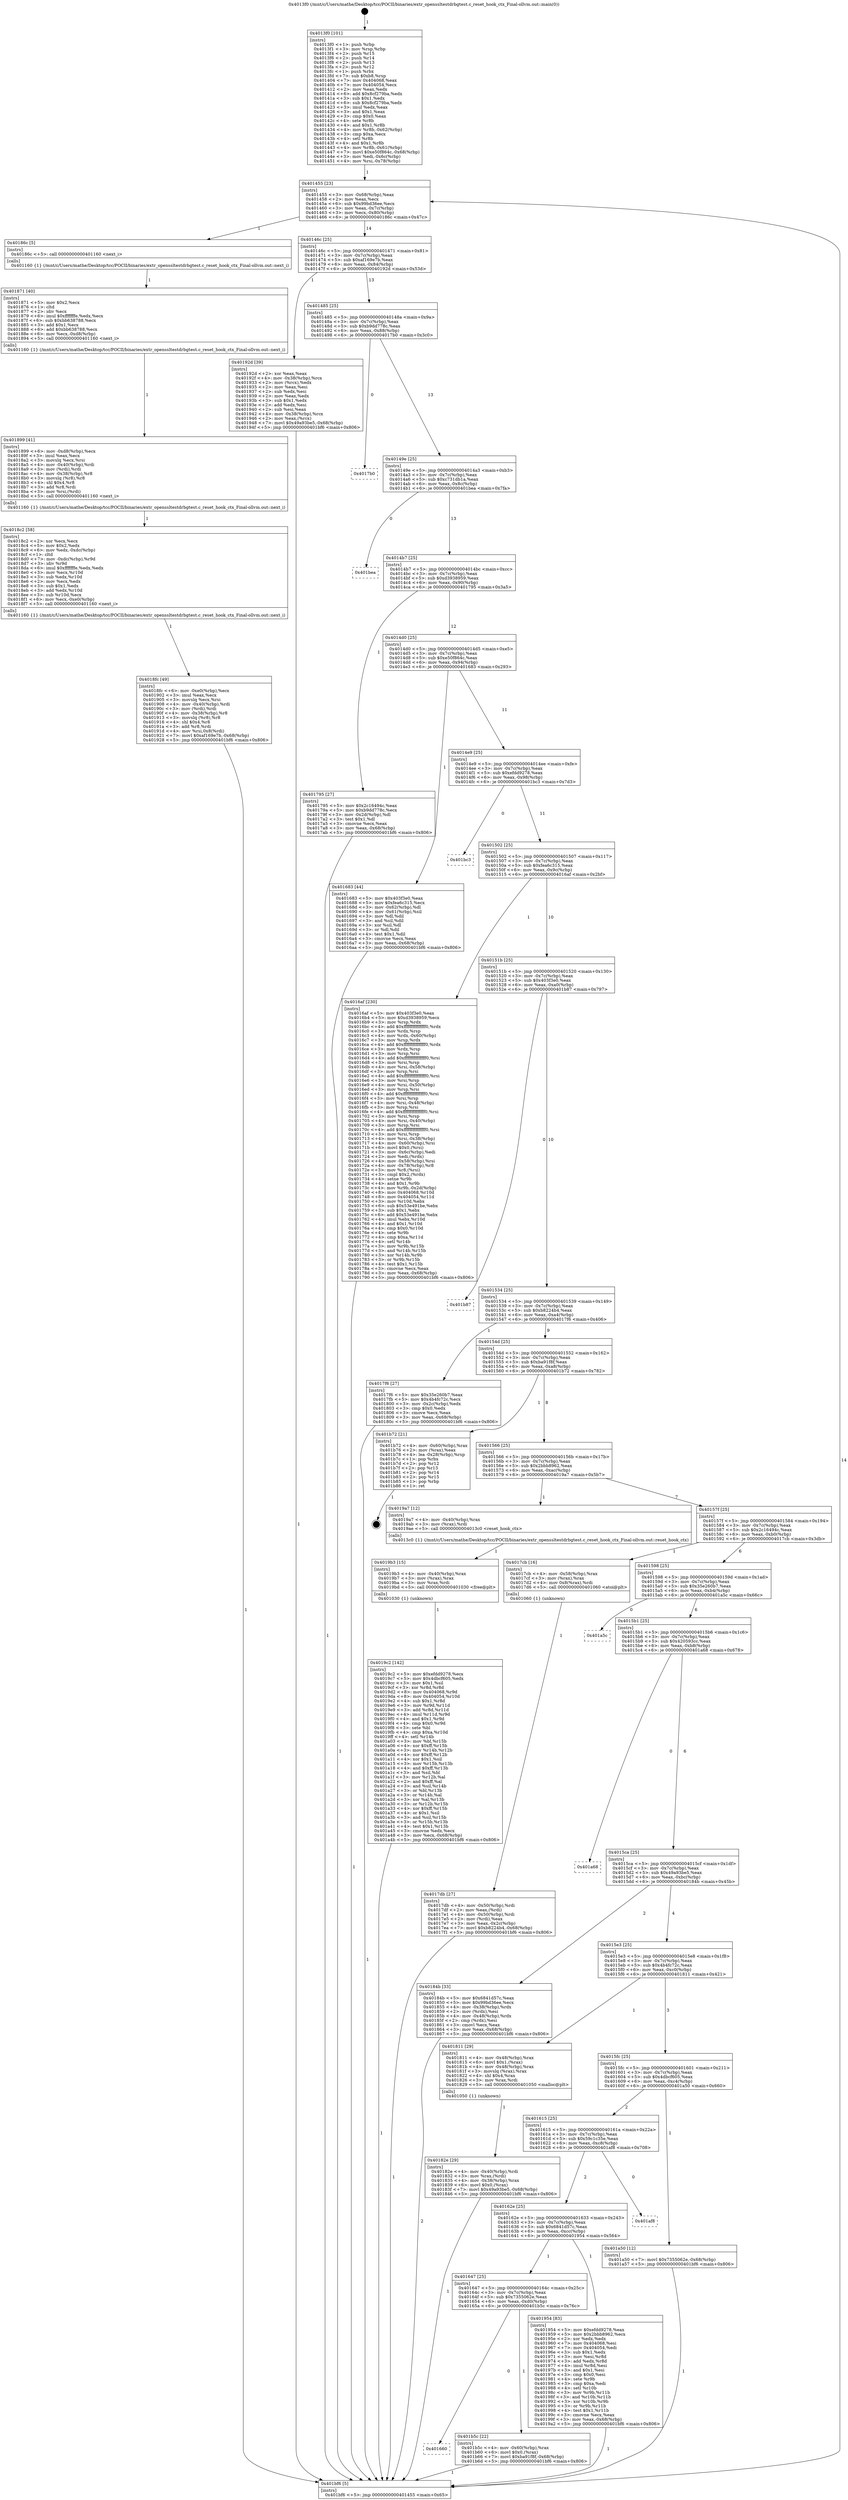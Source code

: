 digraph "0x4013f0" {
  label = "0x4013f0 (/mnt/c/Users/mathe/Desktop/tcc/POCII/binaries/extr_openssltestdrbgtest.c_reset_hook_ctx_Final-ollvm.out::main(0))"
  labelloc = "t"
  node[shape=record]

  Entry [label="",width=0.3,height=0.3,shape=circle,fillcolor=black,style=filled]
  "0x401455" [label="{
     0x401455 [23]\l
     | [instrs]\l
     &nbsp;&nbsp;0x401455 \<+3\>: mov -0x68(%rbp),%eax\l
     &nbsp;&nbsp;0x401458 \<+2\>: mov %eax,%ecx\l
     &nbsp;&nbsp;0x40145a \<+6\>: sub $0x99bd36ee,%ecx\l
     &nbsp;&nbsp;0x401460 \<+3\>: mov %eax,-0x7c(%rbp)\l
     &nbsp;&nbsp;0x401463 \<+3\>: mov %ecx,-0x80(%rbp)\l
     &nbsp;&nbsp;0x401466 \<+6\>: je 000000000040186c \<main+0x47c\>\l
  }"]
  "0x40186c" [label="{
     0x40186c [5]\l
     | [instrs]\l
     &nbsp;&nbsp;0x40186c \<+5\>: call 0000000000401160 \<next_i\>\l
     | [calls]\l
     &nbsp;&nbsp;0x401160 \{1\} (/mnt/c/Users/mathe/Desktop/tcc/POCII/binaries/extr_openssltestdrbgtest.c_reset_hook_ctx_Final-ollvm.out::next_i)\l
  }"]
  "0x40146c" [label="{
     0x40146c [25]\l
     | [instrs]\l
     &nbsp;&nbsp;0x40146c \<+5\>: jmp 0000000000401471 \<main+0x81\>\l
     &nbsp;&nbsp;0x401471 \<+3\>: mov -0x7c(%rbp),%eax\l
     &nbsp;&nbsp;0x401474 \<+5\>: sub $0xaf169e7b,%eax\l
     &nbsp;&nbsp;0x401479 \<+6\>: mov %eax,-0x84(%rbp)\l
     &nbsp;&nbsp;0x40147f \<+6\>: je 000000000040192d \<main+0x53d\>\l
  }"]
  Exit [label="",width=0.3,height=0.3,shape=circle,fillcolor=black,style=filled,peripheries=2]
  "0x40192d" [label="{
     0x40192d [39]\l
     | [instrs]\l
     &nbsp;&nbsp;0x40192d \<+2\>: xor %eax,%eax\l
     &nbsp;&nbsp;0x40192f \<+4\>: mov -0x38(%rbp),%rcx\l
     &nbsp;&nbsp;0x401933 \<+2\>: mov (%rcx),%edx\l
     &nbsp;&nbsp;0x401935 \<+2\>: mov %eax,%esi\l
     &nbsp;&nbsp;0x401937 \<+2\>: sub %edx,%esi\l
     &nbsp;&nbsp;0x401939 \<+2\>: mov %eax,%edx\l
     &nbsp;&nbsp;0x40193b \<+3\>: sub $0x1,%edx\l
     &nbsp;&nbsp;0x40193e \<+2\>: add %edx,%esi\l
     &nbsp;&nbsp;0x401940 \<+2\>: sub %esi,%eax\l
     &nbsp;&nbsp;0x401942 \<+4\>: mov -0x38(%rbp),%rcx\l
     &nbsp;&nbsp;0x401946 \<+2\>: mov %eax,(%rcx)\l
     &nbsp;&nbsp;0x401948 \<+7\>: movl $0x49a93be5,-0x68(%rbp)\l
     &nbsp;&nbsp;0x40194f \<+5\>: jmp 0000000000401bf6 \<main+0x806\>\l
  }"]
  "0x401485" [label="{
     0x401485 [25]\l
     | [instrs]\l
     &nbsp;&nbsp;0x401485 \<+5\>: jmp 000000000040148a \<main+0x9a\>\l
     &nbsp;&nbsp;0x40148a \<+3\>: mov -0x7c(%rbp),%eax\l
     &nbsp;&nbsp;0x40148d \<+5\>: sub $0xb9dd778c,%eax\l
     &nbsp;&nbsp;0x401492 \<+6\>: mov %eax,-0x88(%rbp)\l
     &nbsp;&nbsp;0x401498 \<+6\>: je 00000000004017b0 \<main+0x3c0\>\l
  }"]
  "0x401660" [label="{
     0x401660\l
  }", style=dashed]
  "0x4017b0" [label="{
     0x4017b0\l
  }", style=dashed]
  "0x40149e" [label="{
     0x40149e [25]\l
     | [instrs]\l
     &nbsp;&nbsp;0x40149e \<+5\>: jmp 00000000004014a3 \<main+0xb3\>\l
     &nbsp;&nbsp;0x4014a3 \<+3\>: mov -0x7c(%rbp),%eax\l
     &nbsp;&nbsp;0x4014a6 \<+5\>: sub $0xc731db1a,%eax\l
     &nbsp;&nbsp;0x4014ab \<+6\>: mov %eax,-0x8c(%rbp)\l
     &nbsp;&nbsp;0x4014b1 \<+6\>: je 0000000000401bea \<main+0x7fa\>\l
  }"]
  "0x401b5c" [label="{
     0x401b5c [22]\l
     | [instrs]\l
     &nbsp;&nbsp;0x401b5c \<+4\>: mov -0x60(%rbp),%rax\l
     &nbsp;&nbsp;0x401b60 \<+6\>: movl $0x0,(%rax)\l
     &nbsp;&nbsp;0x401b66 \<+7\>: movl $0xba91f8f,-0x68(%rbp)\l
     &nbsp;&nbsp;0x401b6d \<+5\>: jmp 0000000000401bf6 \<main+0x806\>\l
  }"]
  "0x401bea" [label="{
     0x401bea\l
  }", style=dashed]
  "0x4014b7" [label="{
     0x4014b7 [25]\l
     | [instrs]\l
     &nbsp;&nbsp;0x4014b7 \<+5\>: jmp 00000000004014bc \<main+0xcc\>\l
     &nbsp;&nbsp;0x4014bc \<+3\>: mov -0x7c(%rbp),%eax\l
     &nbsp;&nbsp;0x4014bf \<+5\>: sub $0xd3938959,%eax\l
     &nbsp;&nbsp;0x4014c4 \<+6\>: mov %eax,-0x90(%rbp)\l
     &nbsp;&nbsp;0x4014ca \<+6\>: je 0000000000401795 \<main+0x3a5\>\l
  }"]
  "0x4019c2" [label="{
     0x4019c2 [142]\l
     | [instrs]\l
     &nbsp;&nbsp;0x4019c2 \<+5\>: mov $0xefdd9278,%ecx\l
     &nbsp;&nbsp;0x4019c7 \<+5\>: mov $0x4dbcf605,%edx\l
     &nbsp;&nbsp;0x4019cc \<+3\>: mov $0x1,%sil\l
     &nbsp;&nbsp;0x4019cf \<+3\>: xor %r8d,%r8d\l
     &nbsp;&nbsp;0x4019d2 \<+8\>: mov 0x404068,%r9d\l
     &nbsp;&nbsp;0x4019da \<+8\>: mov 0x404054,%r10d\l
     &nbsp;&nbsp;0x4019e2 \<+4\>: sub $0x1,%r8d\l
     &nbsp;&nbsp;0x4019e6 \<+3\>: mov %r9d,%r11d\l
     &nbsp;&nbsp;0x4019e9 \<+3\>: add %r8d,%r11d\l
     &nbsp;&nbsp;0x4019ec \<+4\>: imul %r11d,%r9d\l
     &nbsp;&nbsp;0x4019f0 \<+4\>: and $0x1,%r9d\l
     &nbsp;&nbsp;0x4019f4 \<+4\>: cmp $0x0,%r9d\l
     &nbsp;&nbsp;0x4019f8 \<+3\>: sete %bl\l
     &nbsp;&nbsp;0x4019fb \<+4\>: cmp $0xa,%r10d\l
     &nbsp;&nbsp;0x4019ff \<+4\>: setl %r14b\l
     &nbsp;&nbsp;0x401a03 \<+3\>: mov %bl,%r15b\l
     &nbsp;&nbsp;0x401a06 \<+4\>: xor $0xff,%r15b\l
     &nbsp;&nbsp;0x401a0a \<+3\>: mov %r14b,%r12b\l
     &nbsp;&nbsp;0x401a0d \<+4\>: xor $0xff,%r12b\l
     &nbsp;&nbsp;0x401a11 \<+4\>: xor $0x1,%sil\l
     &nbsp;&nbsp;0x401a15 \<+3\>: mov %r15b,%r13b\l
     &nbsp;&nbsp;0x401a18 \<+4\>: and $0xff,%r13b\l
     &nbsp;&nbsp;0x401a1c \<+3\>: and %sil,%bl\l
     &nbsp;&nbsp;0x401a1f \<+3\>: mov %r12b,%al\l
     &nbsp;&nbsp;0x401a22 \<+2\>: and $0xff,%al\l
     &nbsp;&nbsp;0x401a24 \<+3\>: and %sil,%r14b\l
     &nbsp;&nbsp;0x401a27 \<+3\>: or %bl,%r13b\l
     &nbsp;&nbsp;0x401a2a \<+3\>: or %r14b,%al\l
     &nbsp;&nbsp;0x401a2d \<+3\>: xor %al,%r13b\l
     &nbsp;&nbsp;0x401a30 \<+3\>: or %r12b,%r15b\l
     &nbsp;&nbsp;0x401a33 \<+4\>: xor $0xff,%r15b\l
     &nbsp;&nbsp;0x401a37 \<+4\>: or $0x1,%sil\l
     &nbsp;&nbsp;0x401a3b \<+3\>: and %sil,%r15b\l
     &nbsp;&nbsp;0x401a3e \<+3\>: or %r15b,%r13b\l
     &nbsp;&nbsp;0x401a41 \<+4\>: test $0x1,%r13b\l
     &nbsp;&nbsp;0x401a45 \<+3\>: cmovne %edx,%ecx\l
     &nbsp;&nbsp;0x401a48 \<+3\>: mov %ecx,-0x68(%rbp)\l
     &nbsp;&nbsp;0x401a4b \<+5\>: jmp 0000000000401bf6 \<main+0x806\>\l
  }"]
  "0x401795" [label="{
     0x401795 [27]\l
     | [instrs]\l
     &nbsp;&nbsp;0x401795 \<+5\>: mov $0x2c16494c,%eax\l
     &nbsp;&nbsp;0x40179a \<+5\>: mov $0xb9dd778c,%ecx\l
     &nbsp;&nbsp;0x40179f \<+3\>: mov -0x2d(%rbp),%dl\l
     &nbsp;&nbsp;0x4017a2 \<+3\>: test $0x1,%dl\l
     &nbsp;&nbsp;0x4017a5 \<+3\>: cmovne %ecx,%eax\l
     &nbsp;&nbsp;0x4017a8 \<+3\>: mov %eax,-0x68(%rbp)\l
     &nbsp;&nbsp;0x4017ab \<+5\>: jmp 0000000000401bf6 \<main+0x806\>\l
  }"]
  "0x4014d0" [label="{
     0x4014d0 [25]\l
     | [instrs]\l
     &nbsp;&nbsp;0x4014d0 \<+5\>: jmp 00000000004014d5 \<main+0xe5\>\l
     &nbsp;&nbsp;0x4014d5 \<+3\>: mov -0x7c(%rbp),%eax\l
     &nbsp;&nbsp;0x4014d8 \<+5\>: sub $0xe50f864c,%eax\l
     &nbsp;&nbsp;0x4014dd \<+6\>: mov %eax,-0x94(%rbp)\l
     &nbsp;&nbsp;0x4014e3 \<+6\>: je 0000000000401683 \<main+0x293\>\l
  }"]
  "0x4019b3" [label="{
     0x4019b3 [15]\l
     | [instrs]\l
     &nbsp;&nbsp;0x4019b3 \<+4\>: mov -0x40(%rbp),%rax\l
     &nbsp;&nbsp;0x4019b7 \<+3\>: mov (%rax),%rax\l
     &nbsp;&nbsp;0x4019ba \<+3\>: mov %rax,%rdi\l
     &nbsp;&nbsp;0x4019bd \<+5\>: call 0000000000401030 \<free@plt\>\l
     | [calls]\l
     &nbsp;&nbsp;0x401030 \{1\} (unknown)\l
  }"]
  "0x401683" [label="{
     0x401683 [44]\l
     | [instrs]\l
     &nbsp;&nbsp;0x401683 \<+5\>: mov $0x403f3e0,%eax\l
     &nbsp;&nbsp;0x401688 \<+5\>: mov $0xfea6c315,%ecx\l
     &nbsp;&nbsp;0x40168d \<+3\>: mov -0x62(%rbp),%dl\l
     &nbsp;&nbsp;0x401690 \<+4\>: mov -0x61(%rbp),%sil\l
     &nbsp;&nbsp;0x401694 \<+3\>: mov %dl,%dil\l
     &nbsp;&nbsp;0x401697 \<+3\>: and %sil,%dil\l
     &nbsp;&nbsp;0x40169a \<+3\>: xor %sil,%dl\l
     &nbsp;&nbsp;0x40169d \<+3\>: or %dl,%dil\l
     &nbsp;&nbsp;0x4016a0 \<+4\>: test $0x1,%dil\l
     &nbsp;&nbsp;0x4016a4 \<+3\>: cmovne %ecx,%eax\l
     &nbsp;&nbsp;0x4016a7 \<+3\>: mov %eax,-0x68(%rbp)\l
     &nbsp;&nbsp;0x4016aa \<+5\>: jmp 0000000000401bf6 \<main+0x806\>\l
  }"]
  "0x4014e9" [label="{
     0x4014e9 [25]\l
     | [instrs]\l
     &nbsp;&nbsp;0x4014e9 \<+5\>: jmp 00000000004014ee \<main+0xfe\>\l
     &nbsp;&nbsp;0x4014ee \<+3\>: mov -0x7c(%rbp),%eax\l
     &nbsp;&nbsp;0x4014f1 \<+5\>: sub $0xefdd9278,%eax\l
     &nbsp;&nbsp;0x4014f6 \<+6\>: mov %eax,-0x98(%rbp)\l
     &nbsp;&nbsp;0x4014fc \<+6\>: je 0000000000401bc3 \<main+0x7d3\>\l
  }"]
  "0x401bf6" [label="{
     0x401bf6 [5]\l
     | [instrs]\l
     &nbsp;&nbsp;0x401bf6 \<+5\>: jmp 0000000000401455 \<main+0x65\>\l
  }"]
  "0x4013f0" [label="{
     0x4013f0 [101]\l
     | [instrs]\l
     &nbsp;&nbsp;0x4013f0 \<+1\>: push %rbp\l
     &nbsp;&nbsp;0x4013f1 \<+3\>: mov %rsp,%rbp\l
     &nbsp;&nbsp;0x4013f4 \<+2\>: push %r15\l
     &nbsp;&nbsp;0x4013f6 \<+2\>: push %r14\l
     &nbsp;&nbsp;0x4013f8 \<+2\>: push %r13\l
     &nbsp;&nbsp;0x4013fa \<+2\>: push %r12\l
     &nbsp;&nbsp;0x4013fc \<+1\>: push %rbx\l
     &nbsp;&nbsp;0x4013fd \<+7\>: sub $0xb8,%rsp\l
     &nbsp;&nbsp;0x401404 \<+7\>: mov 0x404068,%eax\l
     &nbsp;&nbsp;0x40140b \<+7\>: mov 0x404054,%ecx\l
     &nbsp;&nbsp;0x401412 \<+2\>: mov %eax,%edx\l
     &nbsp;&nbsp;0x401414 \<+6\>: add $0x8cf279ba,%edx\l
     &nbsp;&nbsp;0x40141a \<+3\>: sub $0x1,%edx\l
     &nbsp;&nbsp;0x40141d \<+6\>: sub $0x8cf279ba,%edx\l
     &nbsp;&nbsp;0x401423 \<+3\>: imul %edx,%eax\l
     &nbsp;&nbsp;0x401426 \<+3\>: and $0x1,%eax\l
     &nbsp;&nbsp;0x401429 \<+3\>: cmp $0x0,%eax\l
     &nbsp;&nbsp;0x40142c \<+4\>: sete %r8b\l
     &nbsp;&nbsp;0x401430 \<+4\>: and $0x1,%r8b\l
     &nbsp;&nbsp;0x401434 \<+4\>: mov %r8b,-0x62(%rbp)\l
     &nbsp;&nbsp;0x401438 \<+3\>: cmp $0xa,%ecx\l
     &nbsp;&nbsp;0x40143b \<+4\>: setl %r8b\l
     &nbsp;&nbsp;0x40143f \<+4\>: and $0x1,%r8b\l
     &nbsp;&nbsp;0x401443 \<+4\>: mov %r8b,-0x61(%rbp)\l
     &nbsp;&nbsp;0x401447 \<+7\>: movl $0xe50f864c,-0x68(%rbp)\l
     &nbsp;&nbsp;0x40144e \<+3\>: mov %edi,-0x6c(%rbp)\l
     &nbsp;&nbsp;0x401451 \<+4\>: mov %rsi,-0x78(%rbp)\l
  }"]
  "0x401647" [label="{
     0x401647 [25]\l
     | [instrs]\l
     &nbsp;&nbsp;0x401647 \<+5\>: jmp 000000000040164c \<main+0x25c\>\l
     &nbsp;&nbsp;0x40164c \<+3\>: mov -0x7c(%rbp),%eax\l
     &nbsp;&nbsp;0x40164f \<+5\>: sub $0x7355062e,%eax\l
     &nbsp;&nbsp;0x401654 \<+6\>: mov %eax,-0xd0(%rbp)\l
     &nbsp;&nbsp;0x40165a \<+6\>: je 0000000000401b5c \<main+0x76c\>\l
  }"]
  "0x401bc3" [label="{
     0x401bc3\l
  }", style=dashed]
  "0x401502" [label="{
     0x401502 [25]\l
     | [instrs]\l
     &nbsp;&nbsp;0x401502 \<+5\>: jmp 0000000000401507 \<main+0x117\>\l
     &nbsp;&nbsp;0x401507 \<+3\>: mov -0x7c(%rbp),%eax\l
     &nbsp;&nbsp;0x40150a \<+5\>: sub $0xfea6c315,%eax\l
     &nbsp;&nbsp;0x40150f \<+6\>: mov %eax,-0x9c(%rbp)\l
     &nbsp;&nbsp;0x401515 \<+6\>: je 00000000004016af \<main+0x2bf\>\l
  }"]
  "0x401954" [label="{
     0x401954 [83]\l
     | [instrs]\l
     &nbsp;&nbsp;0x401954 \<+5\>: mov $0xefdd9278,%eax\l
     &nbsp;&nbsp;0x401959 \<+5\>: mov $0x2bbb8962,%ecx\l
     &nbsp;&nbsp;0x40195e \<+2\>: xor %edx,%edx\l
     &nbsp;&nbsp;0x401960 \<+7\>: mov 0x404068,%esi\l
     &nbsp;&nbsp;0x401967 \<+7\>: mov 0x404054,%edi\l
     &nbsp;&nbsp;0x40196e \<+3\>: sub $0x1,%edx\l
     &nbsp;&nbsp;0x401971 \<+3\>: mov %esi,%r8d\l
     &nbsp;&nbsp;0x401974 \<+3\>: add %edx,%r8d\l
     &nbsp;&nbsp;0x401977 \<+4\>: imul %r8d,%esi\l
     &nbsp;&nbsp;0x40197b \<+3\>: and $0x1,%esi\l
     &nbsp;&nbsp;0x40197e \<+3\>: cmp $0x0,%esi\l
     &nbsp;&nbsp;0x401981 \<+4\>: sete %r9b\l
     &nbsp;&nbsp;0x401985 \<+3\>: cmp $0xa,%edi\l
     &nbsp;&nbsp;0x401988 \<+4\>: setl %r10b\l
     &nbsp;&nbsp;0x40198c \<+3\>: mov %r9b,%r11b\l
     &nbsp;&nbsp;0x40198f \<+3\>: and %r10b,%r11b\l
     &nbsp;&nbsp;0x401992 \<+3\>: xor %r10b,%r9b\l
     &nbsp;&nbsp;0x401995 \<+3\>: or %r9b,%r11b\l
     &nbsp;&nbsp;0x401998 \<+4\>: test $0x1,%r11b\l
     &nbsp;&nbsp;0x40199c \<+3\>: cmovne %ecx,%eax\l
     &nbsp;&nbsp;0x40199f \<+3\>: mov %eax,-0x68(%rbp)\l
     &nbsp;&nbsp;0x4019a2 \<+5\>: jmp 0000000000401bf6 \<main+0x806\>\l
  }"]
  "0x4016af" [label="{
     0x4016af [230]\l
     | [instrs]\l
     &nbsp;&nbsp;0x4016af \<+5\>: mov $0x403f3e0,%eax\l
     &nbsp;&nbsp;0x4016b4 \<+5\>: mov $0xd3938959,%ecx\l
     &nbsp;&nbsp;0x4016b9 \<+3\>: mov %rsp,%rdx\l
     &nbsp;&nbsp;0x4016bc \<+4\>: add $0xfffffffffffffff0,%rdx\l
     &nbsp;&nbsp;0x4016c0 \<+3\>: mov %rdx,%rsp\l
     &nbsp;&nbsp;0x4016c3 \<+4\>: mov %rdx,-0x60(%rbp)\l
     &nbsp;&nbsp;0x4016c7 \<+3\>: mov %rsp,%rdx\l
     &nbsp;&nbsp;0x4016ca \<+4\>: add $0xfffffffffffffff0,%rdx\l
     &nbsp;&nbsp;0x4016ce \<+3\>: mov %rdx,%rsp\l
     &nbsp;&nbsp;0x4016d1 \<+3\>: mov %rsp,%rsi\l
     &nbsp;&nbsp;0x4016d4 \<+4\>: add $0xfffffffffffffff0,%rsi\l
     &nbsp;&nbsp;0x4016d8 \<+3\>: mov %rsi,%rsp\l
     &nbsp;&nbsp;0x4016db \<+4\>: mov %rsi,-0x58(%rbp)\l
     &nbsp;&nbsp;0x4016df \<+3\>: mov %rsp,%rsi\l
     &nbsp;&nbsp;0x4016e2 \<+4\>: add $0xfffffffffffffff0,%rsi\l
     &nbsp;&nbsp;0x4016e6 \<+3\>: mov %rsi,%rsp\l
     &nbsp;&nbsp;0x4016e9 \<+4\>: mov %rsi,-0x50(%rbp)\l
     &nbsp;&nbsp;0x4016ed \<+3\>: mov %rsp,%rsi\l
     &nbsp;&nbsp;0x4016f0 \<+4\>: add $0xfffffffffffffff0,%rsi\l
     &nbsp;&nbsp;0x4016f4 \<+3\>: mov %rsi,%rsp\l
     &nbsp;&nbsp;0x4016f7 \<+4\>: mov %rsi,-0x48(%rbp)\l
     &nbsp;&nbsp;0x4016fb \<+3\>: mov %rsp,%rsi\l
     &nbsp;&nbsp;0x4016fe \<+4\>: add $0xfffffffffffffff0,%rsi\l
     &nbsp;&nbsp;0x401702 \<+3\>: mov %rsi,%rsp\l
     &nbsp;&nbsp;0x401705 \<+4\>: mov %rsi,-0x40(%rbp)\l
     &nbsp;&nbsp;0x401709 \<+3\>: mov %rsp,%rsi\l
     &nbsp;&nbsp;0x40170c \<+4\>: add $0xfffffffffffffff0,%rsi\l
     &nbsp;&nbsp;0x401710 \<+3\>: mov %rsi,%rsp\l
     &nbsp;&nbsp;0x401713 \<+4\>: mov %rsi,-0x38(%rbp)\l
     &nbsp;&nbsp;0x401717 \<+4\>: mov -0x60(%rbp),%rsi\l
     &nbsp;&nbsp;0x40171b \<+6\>: movl $0x0,(%rsi)\l
     &nbsp;&nbsp;0x401721 \<+3\>: mov -0x6c(%rbp),%edi\l
     &nbsp;&nbsp;0x401724 \<+2\>: mov %edi,(%rdx)\l
     &nbsp;&nbsp;0x401726 \<+4\>: mov -0x58(%rbp),%rsi\l
     &nbsp;&nbsp;0x40172a \<+4\>: mov -0x78(%rbp),%r8\l
     &nbsp;&nbsp;0x40172e \<+3\>: mov %r8,(%rsi)\l
     &nbsp;&nbsp;0x401731 \<+3\>: cmpl $0x2,(%rdx)\l
     &nbsp;&nbsp;0x401734 \<+4\>: setne %r9b\l
     &nbsp;&nbsp;0x401738 \<+4\>: and $0x1,%r9b\l
     &nbsp;&nbsp;0x40173c \<+4\>: mov %r9b,-0x2d(%rbp)\l
     &nbsp;&nbsp;0x401740 \<+8\>: mov 0x404068,%r10d\l
     &nbsp;&nbsp;0x401748 \<+8\>: mov 0x404054,%r11d\l
     &nbsp;&nbsp;0x401750 \<+3\>: mov %r10d,%ebx\l
     &nbsp;&nbsp;0x401753 \<+6\>: sub $0x53e491be,%ebx\l
     &nbsp;&nbsp;0x401759 \<+3\>: sub $0x1,%ebx\l
     &nbsp;&nbsp;0x40175c \<+6\>: add $0x53e491be,%ebx\l
     &nbsp;&nbsp;0x401762 \<+4\>: imul %ebx,%r10d\l
     &nbsp;&nbsp;0x401766 \<+4\>: and $0x1,%r10d\l
     &nbsp;&nbsp;0x40176a \<+4\>: cmp $0x0,%r10d\l
     &nbsp;&nbsp;0x40176e \<+4\>: sete %r9b\l
     &nbsp;&nbsp;0x401772 \<+4\>: cmp $0xa,%r11d\l
     &nbsp;&nbsp;0x401776 \<+4\>: setl %r14b\l
     &nbsp;&nbsp;0x40177a \<+3\>: mov %r9b,%r15b\l
     &nbsp;&nbsp;0x40177d \<+3\>: and %r14b,%r15b\l
     &nbsp;&nbsp;0x401780 \<+3\>: xor %r14b,%r9b\l
     &nbsp;&nbsp;0x401783 \<+3\>: or %r9b,%r15b\l
     &nbsp;&nbsp;0x401786 \<+4\>: test $0x1,%r15b\l
     &nbsp;&nbsp;0x40178a \<+3\>: cmovne %ecx,%eax\l
     &nbsp;&nbsp;0x40178d \<+3\>: mov %eax,-0x68(%rbp)\l
     &nbsp;&nbsp;0x401790 \<+5\>: jmp 0000000000401bf6 \<main+0x806\>\l
  }"]
  "0x40151b" [label="{
     0x40151b [25]\l
     | [instrs]\l
     &nbsp;&nbsp;0x40151b \<+5\>: jmp 0000000000401520 \<main+0x130\>\l
     &nbsp;&nbsp;0x401520 \<+3\>: mov -0x7c(%rbp),%eax\l
     &nbsp;&nbsp;0x401523 \<+5\>: sub $0x403f3e0,%eax\l
     &nbsp;&nbsp;0x401528 \<+6\>: mov %eax,-0xa0(%rbp)\l
     &nbsp;&nbsp;0x40152e \<+6\>: je 0000000000401b87 \<main+0x797\>\l
  }"]
  "0x40162e" [label="{
     0x40162e [25]\l
     | [instrs]\l
     &nbsp;&nbsp;0x40162e \<+5\>: jmp 0000000000401633 \<main+0x243\>\l
     &nbsp;&nbsp;0x401633 \<+3\>: mov -0x7c(%rbp),%eax\l
     &nbsp;&nbsp;0x401636 \<+5\>: sub $0x6841d57c,%eax\l
     &nbsp;&nbsp;0x40163b \<+6\>: mov %eax,-0xcc(%rbp)\l
     &nbsp;&nbsp;0x401641 \<+6\>: je 0000000000401954 \<main+0x564\>\l
  }"]
  "0x401b87" [label="{
     0x401b87\l
  }", style=dashed]
  "0x401534" [label="{
     0x401534 [25]\l
     | [instrs]\l
     &nbsp;&nbsp;0x401534 \<+5\>: jmp 0000000000401539 \<main+0x149\>\l
     &nbsp;&nbsp;0x401539 \<+3\>: mov -0x7c(%rbp),%eax\l
     &nbsp;&nbsp;0x40153c \<+5\>: sub $0xb8224b4,%eax\l
     &nbsp;&nbsp;0x401541 \<+6\>: mov %eax,-0xa4(%rbp)\l
     &nbsp;&nbsp;0x401547 \<+6\>: je 00000000004017f6 \<main+0x406\>\l
  }"]
  "0x401af8" [label="{
     0x401af8\l
  }", style=dashed]
  "0x4017f6" [label="{
     0x4017f6 [27]\l
     | [instrs]\l
     &nbsp;&nbsp;0x4017f6 \<+5\>: mov $0x35e260b7,%eax\l
     &nbsp;&nbsp;0x4017fb \<+5\>: mov $0x4b4fc72c,%ecx\l
     &nbsp;&nbsp;0x401800 \<+3\>: mov -0x2c(%rbp),%edx\l
     &nbsp;&nbsp;0x401803 \<+3\>: cmp $0x0,%edx\l
     &nbsp;&nbsp;0x401806 \<+3\>: cmove %ecx,%eax\l
     &nbsp;&nbsp;0x401809 \<+3\>: mov %eax,-0x68(%rbp)\l
     &nbsp;&nbsp;0x40180c \<+5\>: jmp 0000000000401bf6 \<main+0x806\>\l
  }"]
  "0x40154d" [label="{
     0x40154d [25]\l
     | [instrs]\l
     &nbsp;&nbsp;0x40154d \<+5\>: jmp 0000000000401552 \<main+0x162\>\l
     &nbsp;&nbsp;0x401552 \<+3\>: mov -0x7c(%rbp),%eax\l
     &nbsp;&nbsp;0x401555 \<+5\>: sub $0xba91f8f,%eax\l
     &nbsp;&nbsp;0x40155a \<+6\>: mov %eax,-0xa8(%rbp)\l
     &nbsp;&nbsp;0x401560 \<+6\>: je 0000000000401b72 \<main+0x782\>\l
  }"]
  "0x401615" [label="{
     0x401615 [25]\l
     | [instrs]\l
     &nbsp;&nbsp;0x401615 \<+5\>: jmp 000000000040161a \<main+0x22a\>\l
     &nbsp;&nbsp;0x40161a \<+3\>: mov -0x7c(%rbp),%eax\l
     &nbsp;&nbsp;0x40161d \<+5\>: sub $0x59c1c35e,%eax\l
     &nbsp;&nbsp;0x401622 \<+6\>: mov %eax,-0xc8(%rbp)\l
     &nbsp;&nbsp;0x401628 \<+6\>: je 0000000000401af8 \<main+0x708\>\l
  }"]
  "0x401b72" [label="{
     0x401b72 [21]\l
     | [instrs]\l
     &nbsp;&nbsp;0x401b72 \<+4\>: mov -0x60(%rbp),%rax\l
     &nbsp;&nbsp;0x401b76 \<+2\>: mov (%rax),%eax\l
     &nbsp;&nbsp;0x401b78 \<+4\>: lea -0x28(%rbp),%rsp\l
     &nbsp;&nbsp;0x401b7c \<+1\>: pop %rbx\l
     &nbsp;&nbsp;0x401b7d \<+2\>: pop %r12\l
     &nbsp;&nbsp;0x401b7f \<+2\>: pop %r13\l
     &nbsp;&nbsp;0x401b81 \<+2\>: pop %r14\l
     &nbsp;&nbsp;0x401b83 \<+2\>: pop %r15\l
     &nbsp;&nbsp;0x401b85 \<+1\>: pop %rbp\l
     &nbsp;&nbsp;0x401b86 \<+1\>: ret\l
  }"]
  "0x401566" [label="{
     0x401566 [25]\l
     | [instrs]\l
     &nbsp;&nbsp;0x401566 \<+5\>: jmp 000000000040156b \<main+0x17b\>\l
     &nbsp;&nbsp;0x40156b \<+3\>: mov -0x7c(%rbp),%eax\l
     &nbsp;&nbsp;0x40156e \<+5\>: sub $0x2bbb8962,%eax\l
     &nbsp;&nbsp;0x401573 \<+6\>: mov %eax,-0xac(%rbp)\l
     &nbsp;&nbsp;0x401579 \<+6\>: je 00000000004019a7 \<main+0x5b7\>\l
  }"]
  "0x401a50" [label="{
     0x401a50 [12]\l
     | [instrs]\l
     &nbsp;&nbsp;0x401a50 \<+7\>: movl $0x7355062e,-0x68(%rbp)\l
     &nbsp;&nbsp;0x401a57 \<+5\>: jmp 0000000000401bf6 \<main+0x806\>\l
  }"]
  "0x4019a7" [label="{
     0x4019a7 [12]\l
     | [instrs]\l
     &nbsp;&nbsp;0x4019a7 \<+4\>: mov -0x40(%rbp),%rax\l
     &nbsp;&nbsp;0x4019ab \<+3\>: mov (%rax),%rdi\l
     &nbsp;&nbsp;0x4019ae \<+5\>: call 00000000004013c0 \<reset_hook_ctx\>\l
     | [calls]\l
     &nbsp;&nbsp;0x4013c0 \{1\} (/mnt/c/Users/mathe/Desktop/tcc/POCII/binaries/extr_openssltestdrbgtest.c_reset_hook_ctx_Final-ollvm.out::reset_hook_ctx)\l
  }"]
  "0x40157f" [label="{
     0x40157f [25]\l
     | [instrs]\l
     &nbsp;&nbsp;0x40157f \<+5\>: jmp 0000000000401584 \<main+0x194\>\l
     &nbsp;&nbsp;0x401584 \<+3\>: mov -0x7c(%rbp),%eax\l
     &nbsp;&nbsp;0x401587 \<+5\>: sub $0x2c16494c,%eax\l
     &nbsp;&nbsp;0x40158c \<+6\>: mov %eax,-0xb0(%rbp)\l
     &nbsp;&nbsp;0x401592 \<+6\>: je 00000000004017cb \<main+0x3db\>\l
  }"]
  "0x4018fc" [label="{
     0x4018fc [49]\l
     | [instrs]\l
     &nbsp;&nbsp;0x4018fc \<+6\>: mov -0xe0(%rbp),%ecx\l
     &nbsp;&nbsp;0x401902 \<+3\>: imul %eax,%ecx\l
     &nbsp;&nbsp;0x401905 \<+3\>: movslq %ecx,%rsi\l
     &nbsp;&nbsp;0x401908 \<+4\>: mov -0x40(%rbp),%rdi\l
     &nbsp;&nbsp;0x40190c \<+3\>: mov (%rdi),%rdi\l
     &nbsp;&nbsp;0x40190f \<+4\>: mov -0x38(%rbp),%r8\l
     &nbsp;&nbsp;0x401913 \<+3\>: movslq (%r8),%r8\l
     &nbsp;&nbsp;0x401916 \<+4\>: shl $0x4,%r8\l
     &nbsp;&nbsp;0x40191a \<+3\>: add %r8,%rdi\l
     &nbsp;&nbsp;0x40191d \<+4\>: mov %rsi,0x8(%rdi)\l
     &nbsp;&nbsp;0x401921 \<+7\>: movl $0xaf169e7b,-0x68(%rbp)\l
     &nbsp;&nbsp;0x401928 \<+5\>: jmp 0000000000401bf6 \<main+0x806\>\l
  }"]
  "0x4017cb" [label="{
     0x4017cb [16]\l
     | [instrs]\l
     &nbsp;&nbsp;0x4017cb \<+4\>: mov -0x58(%rbp),%rax\l
     &nbsp;&nbsp;0x4017cf \<+3\>: mov (%rax),%rax\l
     &nbsp;&nbsp;0x4017d2 \<+4\>: mov 0x8(%rax),%rdi\l
     &nbsp;&nbsp;0x4017d6 \<+5\>: call 0000000000401060 \<atoi@plt\>\l
     | [calls]\l
     &nbsp;&nbsp;0x401060 \{1\} (unknown)\l
  }"]
  "0x401598" [label="{
     0x401598 [25]\l
     | [instrs]\l
     &nbsp;&nbsp;0x401598 \<+5\>: jmp 000000000040159d \<main+0x1ad\>\l
     &nbsp;&nbsp;0x40159d \<+3\>: mov -0x7c(%rbp),%eax\l
     &nbsp;&nbsp;0x4015a0 \<+5\>: sub $0x35e260b7,%eax\l
     &nbsp;&nbsp;0x4015a5 \<+6\>: mov %eax,-0xb4(%rbp)\l
     &nbsp;&nbsp;0x4015ab \<+6\>: je 0000000000401a5c \<main+0x66c\>\l
  }"]
  "0x4017db" [label="{
     0x4017db [27]\l
     | [instrs]\l
     &nbsp;&nbsp;0x4017db \<+4\>: mov -0x50(%rbp),%rdi\l
     &nbsp;&nbsp;0x4017df \<+2\>: mov %eax,(%rdi)\l
     &nbsp;&nbsp;0x4017e1 \<+4\>: mov -0x50(%rbp),%rdi\l
     &nbsp;&nbsp;0x4017e5 \<+2\>: mov (%rdi),%eax\l
     &nbsp;&nbsp;0x4017e7 \<+3\>: mov %eax,-0x2c(%rbp)\l
     &nbsp;&nbsp;0x4017ea \<+7\>: movl $0xb8224b4,-0x68(%rbp)\l
     &nbsp;&nbsp;0x4017f1 \<+5\>: jmp 0000000000401bf6 \<main+0x806\>\l
  }"]
  "0x4018c2" [label="{
     0x4018c2 [58]\l
     | [instrs]\l
     &nbsp;&nbsp;0x4018c2 \<+2\>: xor %ecx,%ecx\l
     &nbsp;&nbsp;0x4018c4 \<+5\>: mov $0x2,%edx\l
     &nbsp;&nbsp;0x4018c9 \<+6\>: mov %edx,-0xdc(%rbp)\l
     &nbsp;&nbsp;0x4018cf \<+1\>: cltd\l
     &nbsp;&nbsp;0x4018d0 \<+7\>: mov -0xdc(%rbp),%r9d\l
     &nbsp;&nbsp;0x4018d7 \<+3\>: idiv %r9d\l
     &nbsp;&nbsp;0x4018da \<+6\>: imul $0xfffffffe,%edx,%edx\l
     &nbsp;&nbsp;0x4018e0 \<+3\>: mov %ecx,%r10d\l
     &nbsp;&nbsp;0x4018e3 \<+3\>: sub %edx,%r10d\l
     &nbsp;&nbsp;0x4018e6 \<+2\>: mov %ecx,%edx\l
     &nbsp;&nbsp;0x4018e8 \<+3\>: sub $0x1,%edx\l
     &nbsp;&nbsp;0x4018eb \<+3\>: add %edx,%r10d\l
     &nbsp;&nbsp;0x4018ee \<+3\>: sub %r10d,%ecx\l
     &nbsp;&nbsp;0x4018f1 \<+6\>: mov %ecx,-0xe0(%rbp)\l
     &nbsp;&nbsp;0x4018f7 \<+5\>: call 0000000000401160 \<next_i\>\l
     | [calls]\l
     &nbsp;&nbsp;0x401160 \{1\} (/mnt/c/Users/mathe/Desktop/tcc/POCII/binaries/extr_openssltestdrbgtest.c_reset_hook_ctx_Final-ollvm.out::next_i)\l
  }"]
  "0x401a5c" [label="{
     0x401a5c\l
  }", style=dashed]
  "0x4015b1" [label="{
     0x4015b1 [25]\l
     | [instrs]\l
     &nbsp;&nbsp;0x4015b1 \<+5\>: jmp 00000000004015b6 \<main+0x1c6\>\l
     &nbsp;&nbsp;0x4015b6 \<+3\>: mov -0x7c(%rbp),%eax\l
     &nbsp;&nbsp;0x4015b9 \<+5\>: sub $0x420593cc,%eax\l
     &nbsp;&nbsp;0x4015be \<+6\>: mov %eax,-0xb8(%rbp)\l
     &nbsp;&nbsp;0x4015c4 \<+6\>: je 0000000000401a68 \<main+0x678\>\l
  }"]
  "0x401899" [label="{
     0x401899 [41]\l
     | [instrs]\l
     &nbsp;&nbsp;0x401899 \<+6\>: mov -0xd8(%rbp),%ecx\l
     &nbsp;&nbsp;0x40189f \<+3\>: imul %eax,%ecx\l
     &nbsp;&nbsp;0x4018a2 \<+3\>: movslq %ecx,%rsi\l
     &nbsp;&nbsp;0x4018a5 \<+4\>: mov -0x40(%rbp),%rdi\l
     &nbsp;&nbsp;0x4018a9 \<+3\>: mov (%rdi),%rdi\l
     &nbsp;&nbsp;0x4018ac \<+4\>: mov -0x38(%rbp),%r8\l
     &nbsp;&nbsp;0x4018b0 \<+3\>: movslq (%r8),%r8\l
     &nbsp;&nbsp;0x4018b3 \<+4\>: shl $0x4,%r8\l
     &nbsp;&nbsp;0x4018b7 \<+3\>: add %r8,%rdi\l
     &nbsp;&nbsp;0x4018ba \<+3\>: mov %rsi,(%rdi)\l
     &nbsp;&nbsp;0x4018bd \<+5\>: call 0000000000401160 \<next_i\>\l
     | [calls]\l
     &nbsp;&nbsp;0x401160 \{1\} (/mnt/c/Users/mathe/Desktop/tcc/POCII/binaries/extr_openssltestdrbgtest.c_reset_hook_ctx_Final-ollvm.out::next_i)\l
  }"]
  "0x401a68" [label="{
     0x401a68\l
  }", style=dashed]
  "0x4015ca" [label="{
     0x4015ca [25]\l
     | [instrs]\l
     &nbsp;&nbsp;0x4015ca \<+5\>: jmp 00000000004015cf \<main+0x1df\>\l
     &nbsp;&nbsp;0x4015cf \<+3\>: mov -0x7c(%rbp),%eax\l
     &nbsp;&nbsp;0x4015d2 \<+5\>: sub $0x49a93be5,%eax\l
     &nbsp;&nbsp;0x4015d7 \<+6\>: mov %eax,-0xbc(%rbp)\l
     &nbsp;&nbsp;0x4015dd \<+6\>: je 000000000040184b \<main+0x45b\>\l
  }"]
  "0x401871" [label="{
     0x401871 [40]\l
     | [instrs]\l
     &nbsp;&nbsp;0x401871 \<+5\>: mov $0x2,%ecx\l
     &nbsp;&nbsp;0x401876 \<+1\>: cltd\l
     &nbsp;&nbsp;0x401877 \<+2\>: idiv %ecx\l
     &nbsp;&nbsp;0x401879 \<+6\>: imul $0xfffffffe,%edx,%ecx\l
     &nbsp;&nbsp;0x40187f \<+6\>: sub $0xbb638788,%ecx\l
     &nbsp;&nbsp;0x401885 \<+3\>: add $0x1,%ecx\l
     &nbsp;&nbsp;0x401888 \<+6\>: add $0xbb638788,%ecx\l
     &nbsp;&nbsp;0x40188e \<+6\>: mov %ecx,-0xd8(%rbp)\l
     &nbsp;&nbsp;0x401894 \<+5\>: call 0000000000401160 \<next_i\>\l
     | [calls]\l
     &nbsp;&nbsp;0x401160 \{1\} (/mnt/c/Users/mathe/Desktop/tcc/POCII/binaries/extr_openssltestdrbgtest.c_reset_hook_ctx_Final-ollvm.out::next_i)\l
  }"]
  "0x40184b" [label="{
     0x40184b [33]\l
     | [instrs]\l
     &nbsp;&nbsp;0x40184b \<+5\>: mov $0x6841d57c,%eax\l
     &nbsp;&nbsp;0x401850 \<+5\>: mov $0x99bd36ee,%ecx\l
     &nbsp;&nbsp;0x401855 \<+4\>: mov -0x38(%rbp),%rdx\l
     &nbsp;&nbsp;0x401859 \<+2\>: mov (%rdx),%esi\l
     &nbsp;&nbsp;0x40185b \<+4\>: mov -0x48(%rbp),%rdx\l
     &nbsp;&nbsp;0x40185f \<+2\>: cmp (%rdx),%esi\l
     &nbsp;&nbsp;0x401861 \<+3\>: cmovl %ecx,%eax\l
     &nbsp;&nbsp;0x401864 \<+3\>: mov %eax,-0x68(%rbp)\l
     &nbsp;&nbsp;0x401867 \<+5\>: jmp 0000000000401bf6 \<main+0x806\>\l
  }"]
  "0x4015e3" [label="{
     0x4015e3 [25]\l
     | [instrs]\l
     &nbsp;&nbsp;0x4015e3 \<+5\>: jmp 00000000004015e8 \<main+0x1f8\>\l
     &nbsp;&nbsp;0x4015e8 \<+3\>: mov -0x7c(%rbp),%eax\l
     &nbsp;&nbsp;0x4015eb \<+5\>: sub $0x4b4fc72c,%eax\l
     &nbsp;&nbsp;0x4015f0 \<+6\>: mov %eax,-0xc0(%rbp)\l
     &nbsp;&nbsp;0x4015f6 \<+6\>: je 0000000000401811 \<main+0x421\>\l
  }"]
  "0x40182e" [label="{
     0x40182e [29]\l
     | [instrs]\l
     &nbsp;&nbsp;0x40182e \<+4\>: mov -0x40(%rbp),%rdi\l
     &nbsp;&nbsp;0x401832 \<+3\>: mov %rax,(%rdi)\l
     &nbsp;&nbsp;0x401835 \<+4\>: mov -0x38(%rbp),%rax\l
     &nbsp;&nbsp;0x401839 \<+6\>: movl $0x0,(%rax)\l
     &nbsp;&nbsp;0x40183f \<+7\>: movl $0x49a93be5,-0x68(%rbp)\l
     &nbsp;&nbsp;0x401846 \<+5\>: jmp 0000000000401bf6 \<main+0x806\>\l
  }"]
  "0x401811" [label="{
     0x401811 [29]\l
     | [instrs]\l
     &nbsp;&nbsp;0x401811 \<+4\>: mov -0x48(%rbp),%rax\l
     &nbsp;&nbsp;0x401815 \<+6\>: movl $0x1,(%rax)\l
     &nbsp;&nbsp;0x40181b \<+4\>: mov -0x48(%rbp),%rax\l
     &nbsp;&nbsp;0x40181f \<+3\>: movslq (%rax),%rax\l
     &nbsp;&nbsp;0x401822 \<+4\>: shl $0x4,%rax\l
     &nbsp;&nbsp;0x401826 \<+3\>: mov %rax,%rdi\l
     &nbsp;&nbsp;0x401829 \<+5\>: call 0000000000401050 \<malloc@plt\>\l
     | [calls]\l
     &nbsp;&nbsp;0x401050 \{1\} (unknown)\l
  }"]
  "0x4015fc" [label="{
     0x4015fc [25]\l
     | [instrs]\l
     &nbsp;&nbsp;0x4015fc \<+5\>: jmp 0000000000401601 \<main+0x211\>\l
     &nbsp;&nbsp;0x401601 \<+3\>: mov -0x7c(%rbp),%eax\l
     &nbsp;&nbsp;0x401604 \<+5\>: sub $0x4dbcf605,%eax\l
     &nbsp;&nbsp;0x401609 \<+6\>: mov %eax,-0xc4(%rbp)\l
     &nbsp;&nbsp;0x40160f \<+6\>: je 0000000000401a50 \<main+0x660\>\l
  }"]
  Entry -> "0x4013f0" [label=" 1"]
  "0x401455" -> "0x40186c" [label=" 1"]
  "0x401455" -> "0x40146c" [label=" 14"]
  "0x401b72" -> Exit [label=" 1"]
  "0x40146c" -> "0x40192d" [label=" 1"]
  "0x40146c" -> "0x401485" [label=" 13"]
  "0x401b5c" -> "0x401bf6" [label=" 1"]
  "0x401485" -> "0x4017b0" [label=" 0"]
  "0x401485" -> "0x40149e" [label=" 13"]
  "0x401647" -> "0x401660" [label=" 0"]
  "0x40149e" -> "0x401bea" [label=" 0"]
  "0x40149e" -> "0x4014b7" [label=" 13"]
  "0x401647" -> "0x401b5c" [label=" 1"]
  "0x4014b7" -> "0x401795" [label=" 1"]
  "0x4014b7" -> "0x4014d0" [label=" 12"]
  "0x401a50" -> "0x401bf6" [label=" 1"]
  "0x4014d0" -> "0x401683" [label=" 1"]
  "0x4014d0" -> "0x4014e9" [label=" 11"]
  "0x401683" -> "0x401bf6" [label=" 1"]
  "0x4013f0" -> "0x401455" [label=" 1"]
  "0x401bf6" -> "0x401455" [label=" 14"]
  "0x4019c2" -> "0x401bf6" [label=" 1"]
  "0x4014e9" -> "0x401bc3" [label=" 0"]
  "0x4014e9" -> "0x401502" [label=" 11"]
  "0x4019b3" -> "0x4019c2" [label=" 1"]
  "0x401502" -> "0x4016af" [label=" 1"]
  "0x401502" -> "0x40151b" [label=" 10"]
  "0x4016af" -> "0x401bf6" [label=" 1"]
  "0x401795" -> "0x401bf6" [label=" 1"]
  "0x4019a7" -> "0x4019b3" [label=" 1"]
  "0x40151b" -> "0x401b87" [label=" 0"]
  "0x40151b" -> "0x401534" [label=" 10"]
  "0x40162e" -> "0x401647" [label=" 1"]
  "0x401534" -> "0x4017f6" [label=" 1"]
  "0x401534" -> "0x40154d" [label=" 9"]
  "0x40162e" -> "0x401954" [label=" 1"]
  "0x40154d" -> "0x401b72" [label=" 1"]
  "0x40154d" -> "0x401566" [label=" 8"]
  "0x401615" -> "0x40162e" [label=" 2"]
  "0x401566" -> "0x4019a7" [label=" 1"]
  "0x401566" -> "0x40157f" [label=" 7"]
  "0x401615" -> "0x401af8" [label=" 0"]
  "0x40157f" -> "0x4017cb" [label=" 1"]
  "0x40157f" -> "0x401598" [label=" 6"]
  "0x4017cb" -> "0x4017db" [label=" 1"]
  "0x4017db" -> "0x401bf6" [label=" 1"]
  "0x4017f6" -> "0x401bf6" [label=" 1"]
  "0x4015fc" -> "0x401615" [label=" 2"]
  "0x401598" -> "0x401a5c" [label=" 0"]
  "0x401598" -> "0x4015b1" [label=" 6"]
  "0x4015fc" -> "0x401a50" [label=" 1"]
  "0x4015b1" -> "0x401a68" [label=" 0"]
  "0x4015b1" -> "0x4015ca" [label=" 6"]
  "0x401954" -> "0x401bf6" [label=" 1"]
  "0x4015ca" -> "0x40184b" [label=" 2"]
  "0x4015ca" -> "0x4015e3" [label=" 4"]
  "0x40192d" -> "0x401bf6" [label=" 1"]
  "0x4015e3" -> "0x401811" [label=" 1"]
  "0x4015e3" -> "0x4015fc" [label=" 3"]
  "0x401811" -> "0x40182e" [label=" 1"]
  "0x40182e" -> "0x401bf6" [label=" 1"]
  "0x40184b" -> "0x401bf6" [label=" 2"]
  "0x40186c" -> "0x401871" [label=" 1"]
  "0x401871" -> "0x401899" [label=" 1"]
  "0x401899" -> "0x4018c2" [label=" 1"]
  "0x4018c2" -> "0x4018fc" [label=" 1"]
  "0x4018fc" -> "0x401bf6" [label=" 1"]
}
